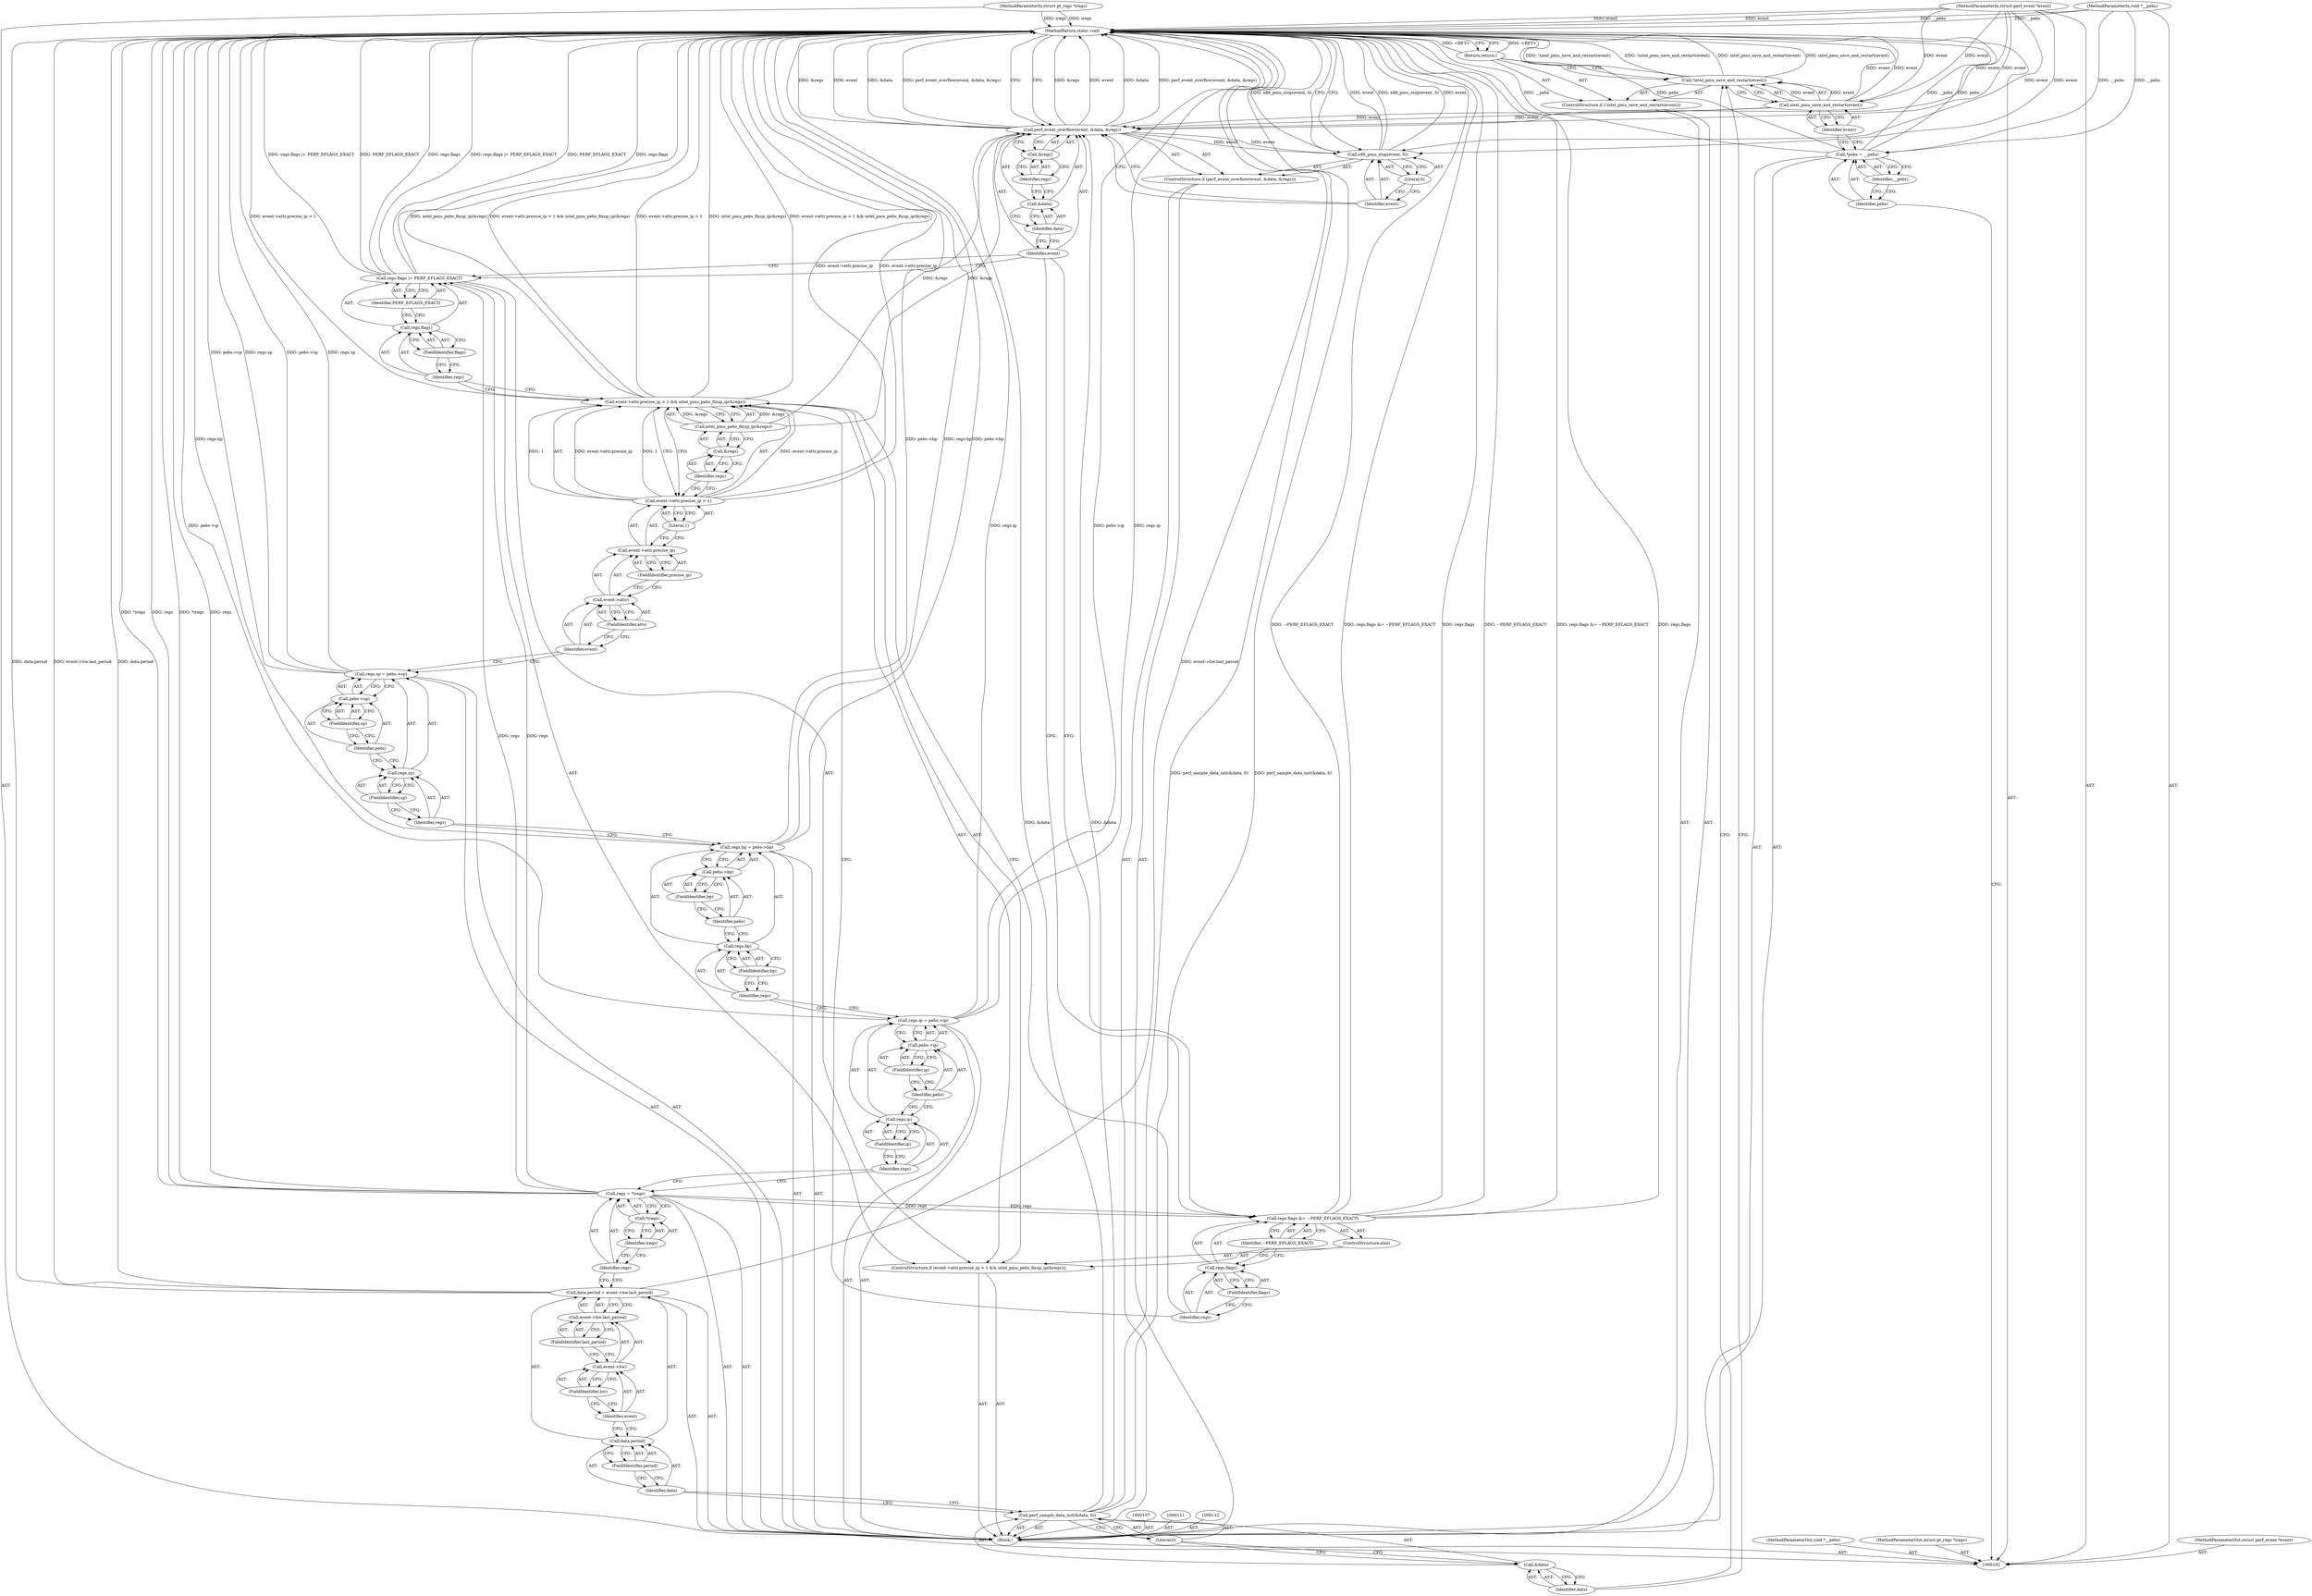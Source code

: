 digraph "0_linux_a8b0ca17b80e92faab46ee7179ba9e99ccb61233_47" {
"1000189" [label="(MethodReturn,static void)"];
"1000103" [label="(MethodParameterIn,struct perf_event *event)"];
"1000272" [label="(MethodParameterOut,struct perf_event *event)"];
"1000113" [label="(ControlStructure,if (!intel_pmu_save_and_restart(event)))"];
"1000116" [label="(Identifier,event)"];
"1000114" [label="(Call,!intel_pmu_save_and_restart(event))"];
"1000115" [label="(Call,intel_pmu_save_and_restart(event))"];
"1000117" [label="(Return,return;)"];
"1000118" [label="(Call,perf_sample_data_init(&data, 0))"];
"1000119" [label="(Call,&data)"];
"1000120" [label="(Identifier,data)"];
"1000121" [label="(Literal,0)"];
"1000122" [label="(Call,data.period = event->hw.last_period)"];
"1000123" [label="(Call,data.period)"];
"1000124" [label="(Identifier,data)"];
"1000126" [label="(Call,event->hw.last_period)"];
"1000127" [label="(Call,event->hw)"];
"1000128" [label="(Identifier,event)"];
"1000129" [label="(FieldIdentifier,hw)"];
"1000130" [label="(FieldIdentifier,last_period)"];
"1000125" [label="(FieldIdentifier,period)"];
"1000105" [label="(MethodParameterIn,void *__pebs)"];
"1000274" [label="(MethodParameterOut,void *__pebs)"];
"1000104" [label="(MethodParameterIn,struct pt_regs *iregs)"];
"1000273" [label="(MethodParameterOut,struct pt_regs *iregs)"];
"1000131" [label="(Call,regs = *iregs)"];
"1000132" [label="(Identifier,regs)"];
"1000133" [label="(Call,*iregs)"];
"1000134" [label="(Identifier,iregs)"];
"1000106" [label="(Block,)"];
"1000135" [label="(Call,regs.ip = pebs->ip)"];
"1000136" [label="(Call,regs.ip)"];
"1000137" [label="(Identifier,regs)"];
"1000139" [label="(Call,pebs->ip)"];
"1000140" [label="(Identifier,pebs)"];
"1000141" [label="(FieldIdentifier,ip)"];
"1000138" [label="(FieldIdentifier,ip)"];
"1000142" [label="(Call,regs.bp = pebs->bp)"];
"1000143" [label="(Call,regs.bp)"];
"1000144" [label="(Identifier,regs)"];
"1000146" [label="(Call,pebs->bp)"];
"1000147" [label="(Identifier,pebs)"];
"1000148" [label="(FieldIdentifier,bp)"];
"1000145" [label="(FieldIdentifier,bp)"];
"1000149" [label="(Call,regs.sp = pebs->sp)"];
"1000150" [label="(Call,regs.sp)"];
"1000151" [label="(Identifier,regs)"];
"1000153" [label="(Call,pebs->sp)"];
"1000154" [label="(Identifier,pebs)"];
"1000155" [label="(FieldIdentifier,sp)"];
"1000152" [label="(FieldIdentifier,sp)"];
"1000156" [label="(ControlStructure,if (event->attr.precise_ip > 1 && intel_pmu_pebs_fixup_ip(&regs)))"];
"1000162" [label="(FieldIdentifier,attr)"];
"1000163" [label="(FieldIdentifier,precise_ip)"];
"1000164" [label="(Literal,1)"];
"1000165" [label="(Call,intel_pmu_pebs_fixup_ip(&regs))"];
"1000157" [label="(Call,event->attr.precise_ip > 1 && intel_pmu_pebs_fixup_ip(&regs))"];
"1000158" [label="(Call,event->attr.precise_ip > 1)"];
"1000159" [label="(Call,event->attr.precise_ip)"];
"1000160" [label="(Call,event->attr)"];
"1000161" [label="(Identifier,event)"];
"1000166" [label="(Call,&regs)"];
"1000167" [label="(Identifier,regs)"];
"1000172" [label="(Identifier,PERF_EFLAGS_EXACT)"];
"1000168" [label="(Call,regs.flags |= PERF_EFLAGS_EXACT)"];
"1000169" [label="(Call,regs.flags)"];
"1000170" [label="(Identifier,regs)"];
"1000171" [label="(FieldIdentifier,flags)"];
"1000173" [label="(ControlStructure,else)"];
"1000178" [label="(Identifier,~PERF_EFLAGS_EXACT)"];
"1000174" [label="(Call,regs.flags &= ~PERF_EFLAGS_EXACT)"];
"1000175" [label="(Call,regs.flags)"];
"1000176" [label="(Identifier,regs)"];
"1000177" [label="(FieldIdentifier,flags)"];
"1000179" [label="(ControlStructure,if (perf_event_overflow(event, &data, &regs)))"];
"1000181" [label="(Identifier,event)"];
"1000182" [label="(Call,&data)"];
"1000183" [label="(Identifier,data)"];
"1000184" [label="(Call,&regs)"];
"1000185" [label="(Identifier,regs)"];
"1000180" [label="(Call,perf_event_overflow(event, &data, &regs))"];
"1000187" [label="(Identifier,event)"];
"1000188" [label="(Literal,0)"];
"1000186" [label="(Call,x86_pmu_stop(event, 0))"];
"1000108" [label="(Call,*pebs = __pebs)"];
"1000109" [label="(Identifier,pebs)"];
"1000110" [label="(Identifier,__pebs)"];
"1000189" -> "1000102"  [label="AST: "];
"1000189" -> "1000117"  [label="CFG: "];
"1000189" -> "1000186"  [label="CFG: "];
"1000189" -> "1000180"  [label="CFG: "];
"1000168" -> "1000189"  [label="DDG: regs.flags"];
"1000168" -> "1000189"  [label="DDG: regs.flags |= PERF_EFLAGS_EXACT"];
"1000168" -> "1000189"  [label="DDG: PERF_EFLAGS_EXACT"];
"1000157" -> "1000189"  [label="DDG: event->attr.precise_ip > 1 && intel_pmu_pebs_fixup_ip(&regs)"];
"1000157" -> "1000189"  [label="DDG: event->attr.precise_ip > 1"];
"1000157" -> "1000189"  [label="DDG: intel_pmu_pebs_fixup_ip(&regs)"];
"1000104" -> "1000189"  [label="DDG: iregs"];
"1000105" -> "1000189"  [label="DDG: __pebs"];
"1000114" -> "1000189"  [label="DDG: !intel_pmu_save_and_restart(event)"];
"1000114" -> "1000189"  [label="DDG: intel_pmu_save_and_restart(event)"];
"1000180" -> "1000189"  [label="DDG: &regs"];
"1000180" -> "1000189"  [label="DDG: event"];
"1000180" -> "1000189"  [label="DDG: &data"];
"1000180" -> "1000189"  [label="DDG: perf_event_overflow(event, &data, &regs)"];
"1000149" -> "1000189"  [label="DDG: pebs->sp"];
"1000149" -> "1000189"  [label="DDG: regs.sp"];
"1000118" -> "1000189"  [label="DDG: perf_sample_data_init(&data, 0)"];
"1000131" -> "1000189"  [label="DDG: *iregs"];
"1000131" -> "1000189"  [label="DDG: regs"];
"1000142" -> "1000189"  [label="DDG: pebs->bp"];
"1000142" -> "1000189"  [label="DDG: regs.bp"];
"1000115" -> "1000189"  [label="DDG: event"];
"1000174" -> "1000189"  [label="DDG: ~PERF_EFLAGS_EXACT"];
"1000174" -> "1000189"  [label="DDG: regs.flags &= ~PERF_EFLAGS_EXACT"];
"1000174" -> "1000189"  [label="DDG: regs.flags"];
"1000158" -> "1000189"  [label="DDG: event->attr.precise_ip"];
"1000186" -> "1000189"  [label="DDG: x86_pmu_stop(event, 0)"];
"1000186" -> "1000189"  [label="DDG: event"];
"1000122" -> "1000189"  [label="DDG: event->hw.last_period"];
"1000122" -> "1000189"  [label="DDG: data.period"];
"1000135" -> "1000189"  [label="DDG: pebs->ip"];
"1000135" -> "1000189"  [label="DDG: regs.ip"];
"1000103" -> "1000189"  [label="DDG: event"];
"1000108" -> "1000189"  [label="DDG: __pebs"];
"1000108" -> "1000189"  [label="DDG: pebs"];
"1000117" -> "1000189"  [label="DDG: <RET>"];
"1000103" -> "1000102"  [label="AST: "];
"1000103" -> "1000189"  [label="DDG: event"];
"1000103" -> "1000115"  [label="DDG: event"];
"1000103" -> "1000180"  [label="DDG: event"];
"1000103" -> "1000186"  [label="DDG: event"];
"1000272" -> "1000102"  [label="AST: "];
"1000113" -> "1000106"  [label="AST: "];
"1000114" -> "1000113"  [label="AST: "];
"1000117" -> "1000113"  [label="AST: "];
"1000116" -> "1000115"  [label="AST: "];
"1000116" -> "1000108"  [label="CFG: "];
"1000115" -> "1000116"  [label="CFG: "];
"1000114" -> "1000113"  [label="AST: "];
"1000114" -> "1000115"  [label="CFG: "];
"1000115" -> "1000114"  [label="AST: "];
"1000117" -> "1000114"  [label="CFG: "];
"1000120" -> "1000114"  [label="CFG: "];
"1000114" -> "1000189"  [label="DDG: !intel_pmu_save_and_restart(event)"];
"1000114" -> "1000189"  [label="DDG: intel_pmu_save_and_restart(event)"];
"1000115" -> "1000114"  [label="DDG: event"];
"1000115" -> "1000114"  [label="AST: "];
"1000115" -> "1000116"  [label="CFG: "];
"1000116" -> "1000115"  [label="AST: "];
"1000114" -> "1000115"  [label="CFG: "];
"1000115" -> "1000189"  [label="DDG: event"];
"1000115" -> "1000114"  [label="DDG: event"];
"1000103" -> "1000115"  [label="DDG: event"];
"1000115" -> "1000180"  [label="DDG: event"];
"1000117" -> "1000113"  [label="AST: "];
"1000117" -> "1000114"  [label="CFG: "];
"1000189" -> "1000117"  [label="CFG: "];
"1000117" -> "1000189"  [label="DDG: <RET>"];
"1000118" -> "1000106"  [label="AST: "];
"1000118" -> "1000121"  [label="CFG: "];
"1000119" -> "1000118"  [label="AST: "];
"1000121" -> "1000118"  [label="AST: "];
"1000124" -> "1000118"  [label="CFG: "];
"1000118" -> "1000189"  [label="DDG: perf_sample_data_init(&data, 0)"];
"1000118" -> "1000180"  [label="DDG: &data"];
"1000119" -> "1000118"  [label="AST: "];
"1000119" -> "1000120"  [label="CFG: "];
"1000120" -> "1000119"  [label="AST: "];
"1000121" -> "1000119"  [label="CFG: "];
"1000120" -> "1000119"  [label="AST: "];
"1000120" -> "1000114"  [label="CFG: "];
"1000119" -> "1000120"  [label="CFG: "];
"1000121" -> "1000118"  [label="AST: "];
"1000121" -> "1000119"  [label="CFG: "];
"1000118" -> "1000121"  [label="CFG: "];
"1000122" -> "1000106"  [label="AST: "];
"1000122" -> "1000126"  [label="CFG: "];
"1000123" -> "1000122"  [label="AST: "];
"1000126" -> "1000122"  [label="AST: "];
"1000132" -> "1000122"  [label="CFG: "];
"1000122" -> "1000189"  [label="DDG: event->hw.last_period"];
"1000122" -> "1000189"  [label="DDG: data.period"];
"1000123" -> "1000122"  [label="AST: "];
"1000123" -> "1000125"  [label="CFG: "];
"1000124" -> "1000123"  [label="AST: "];
"1000125" -> "1000123"  [label="AST: "];
"1000128" -> "1000123"  [label="CFG: "];
"1000124" -> "1000123"  [label="AST: "];
"1000124" -> "1000118"  [label="CFG: "];
"1000125" -> "1000124"  [label="CFG: "];
"1000126" -> "1000122"  [label="AST: "];
"1000126" -> "1000130"  [label="CFG: "];
"1000127" -> "1000126"  [label="AST: "];
"1000130" -> "1000126"  [label="AST: "];
"1000122" -> "1000126"  [label="CFG: "];
"1000127" -> "1000126"  [label="AST: "];
"1000127" -> "1000129"  [label="CFG: "];
"1000128" -> "1000127"  [label="AST: "];
"1000129" -> "1000127"  [label="AST: "];
"1000130" -> "1000127"  [label="CFG: "];
"1000128" -> "1000127"  [label="AST: "];
"1000128" -> "1000123"  [label="CFG: "];
"1000129" -> "1000128"  [label="CFG: "];
"1000129" -> "1000127"  [label="AST: "];
"1000129" -> "1000128"  [label="CFG: "];
"1000127" -> "1000129"  [label="CFG: "];
"1000130" -> "1000126"  [label="AST: "];
"1000130" -> "1000127"  [label="CFG: "];
"1000126" -> "1000130"  [label="CFG: "];
"1000125" -> "1000123"  [label="AST: "];
"1000125" -> "1000124"  [label="CFG: "];
"1000123" -> "1000125"  [label="CFG: "];
"1000105" -> "1000102"  [label="AST: "];
"1000105" -> "1000189"  [label="DDG: __pebs"];
"1000105" -> "1000108"  [label="DDG: __pebs"];
"1000274" -> "1000102"  [label="AST: "];
"1000104" -> "1000102"  [label="AST: "];
"1000104" -> "1000189"  [label="DDG: iregs"];
"1000273" -> "1000102"  [label="AST: "];
"1000131" -> "1000106"  [label="AST: "];
"1000131" -> "1000133"  [label="CFG: "];
"1000132" -> "1000131"  [label="AST: "];
"1000133" -> "1000131"  [label="AST: "];
"1000137" -> "1000131"  [label="CFG: "];
"1000131" -> "1000189"  [label="DDG: *iregs"];
"1000131" -> "1000189"  [label="DDG: regs"];
"1000131" -> "1000168"  [label="DDG: regs"];
"1000131" -> "1000174"  [label="DDG: regs"];
"1000132" -> "1000131"  [label="AST: "];
"1000132" -> "1000122"  [label="CFG: "];
"1000134" -> "1000132"  [label="CFG: "];
"1000133" -> "1000131"  [label="AST: "];
"1000133" -> "1000134"  [label="CFG: "];
"1000134" -> "1000133"  [label="AST: "];
"1000131" -> "1000133"  [label="CFG: "];
"1000134" -> "1000133"  [label="AST: "];
"1000134" -> "1000132"  [label="CFG: "];
"1000133" -> "1000134"  [label="CFG: "];
"1000106" -> "1000102"  [label="AST: "];
"1000107" -> "1000106"  [label="AST: "];
"1000108" -> "1000106"  [label="AST: "];
"1000111" -> "1000106"  [label="AST: "];
"1000112" -> "1000106"  [label="AST: "];
"1000113" -> "1000106"  [label="AST: "];
"1000118" -> "1000106"  [label="AST: "];
"1000122" -> "1000106"  [label="AST: "];
"1000131" -> "1000106"  [label="AST: "];
"1000135" -> "1000106"  [label="AST: "];
"1000142" -> "1000106"  [label="AST: "];
"1000149" -> "1000106"  [label="AST: "];
"1000156" -> "1000106"  [label="AST: "];
"1000179" -> "1000106"  [label="AST: "];
"1000135" -> "1000106"  [label="AST: "];
"1000135" -> "1000139"  [label="CFG: "];
"1000136" -> "1000135"  [label="AST: "];
"1000139" -> "1000135"  [label="AST: "];
"1000144" -> "1000135"  [label="CFG: "];
"1000135" -> "1000189"  [label="DDG: pebs->ip"];
"1000135" -> "1000189"  [label="DDG: regs.ip"];
"1000136" -> "1000135"  [label="AST: "];
"1000136" -> "1000138"  [label="CFG: "];
"1000137" -> "1000136"  [label="AST: "];
"1000138" -> "1000136"  [label="AST: "];
"1000140" -> "1000136"  [label="CFG: "];
"1000137" -> "1000136"  [label="AST: "];
"1000137" -> "1000131"  [label="CFG: "];
"1000138" -> "1000137"  [label="CFG: "];
"1000139" -> "1000135"  [label="AST: "];
"1000139" -> "1000141"  [label="CFG: "];
"1000140" -> "1000139"  [label="AST: "];
"1000141" -> "1000139"  [label="AST: "];
"1000135" -> "1000139"  [label="CFG: "];
"1000140" -> "1000139"  [label="AST: "];
"1000140" -> "1000136"  [label="CFG: "];
"1000141" -> "1000140"  [label="CFG: "];
"1000141" -> "1000139"  [label="AST: "];
"1000141" -> "1000140"  [label="CFG: "];
"1000139" -> "1000141"  [label="CFG: "];
"1000138" -> "1000136"  [label="AST: "];
"1000138" -> "1000137"  [label="CFG: "];
"1000136" -> "1000138"  [label="CFG: "];
"1000142" -> "1000106"  [label="AST: "];
"1000142" -> "1000146"  [label="CFG: "];
"1000143" -> "1000142"  [label="AST: "];
"1000146" -> "1000142"  [label="AST: "];
"1000151" -> "1000142"  [label="CFG: "];
"1000142" -> "1000189"  [label="DDG: pebs->bp"];
"1000142" -> "1000189"  [label="DDG: regs.bp"];
"1000143" -> "1000142"  [label="AST: "];
"1000143" -> "1000145"  [label="CFG: "];
"1000144" -> "1000143"  [label="AST: "];
"1000145" -> "1000143"  [label="AST: "];
"1000147" -> "1000143"  [label="CFG: "];
"1000144" -> "1000143"  [label="AST: "];
"1000144" -> "1000135"  [label="CFG: "];
"1000145" -> "1000144"  [label="CFG: "];
"1000146" -> "1000142"  [label="AST: "];
"1000146" -> "1000148"  [label="CFG: "];
"1000147" -> "1000146"  [label="AST: "];
"1000148" -> "1000146"  [label="AST: "];
"1000142" -> "1000146"  [label="CFG: "];
"1000147" -> "1000146"  [label="AST: "];
"1000147" -> "1000143"  [label="CFG: "];
"1000148" -> "1000147"  [label="CFG: "];
"1000148" -> "1000146"  [label="AST: "];
"1000148" -> "1000147"  [label="CFG: "];
"1000146" -> "1000148"  [label="CFG: "];
"1000145" -> "1000143"  [label="AST: "];
"1000145" -> "1000144"  [label="CFG: "];
"1000143" -> "1000145"  [label="CFG: "];
"1000149" -> "1000106"  [label="AST: "];
"1000149" -> "1000153"  [label="CFG: "];
"1000150" -> "1000149"  [label="AST: "];
"1000153" -> "1000149"  [label="AST: "];
"1000161" -> "1000149"  [label="CFG: "];
"1000149" -> "1000189"  [label="DDG: pebs->sp"];
"1000149" -> "1000189"  [label="DDG: regs.sp"];
"1000150" -> "1000149"  [label="AST: "];
"1000150" -> "1000152"  [label="CFG: "];
"1000151" -> "1000150"  [label="AST: "];
"1000152" -> "1000150"  [label="AST: "];
"1000154" -> "1000150"  [label="CFG: "];
"1000151" -> "1000150"  [label="AST: "];
"1000151" -> "1000142"  [label="CFG: "];
"1000152" -> "1000151"  [label="CFG: "];
"1000153" -> "1000149"  [label="AST: "];
"1000153" -> "1000155"  [label="CFG: "];
"1000154" -> "1000153"  [label="AST: "];
"1000155" -> "1000153"  [label="AST: "];
"1000149" -> "1000153"  [label="CFG: "];
"1000154" -> "1000153"  [label="AST: "];
"1000154" -> "1000150"  [label="CFG: "];
"1000155" -> "1000154"  [label="CFG: "];
"1000155" -> "1000153"  [label="AST: "];
"1000155" -> "1000154"  [label="CFG: "];
"1000153" -> "1000155"  [label="CFG: "];
"1000152" -> "1000150"  [label="AST: "];
"1000152" -> "1000151"  [label="CFG: "];
"1000150" -> "1000152"  [label="CFG: "];
"1000156" -> "1000106"  [label="AST: "];
"1000157" -> "1000156"  [label="AST: "];
"1000168" -> "1000156"  [label="AST: "];
"1000173" -> "1000156"  [label="AST: "];
"1000162" -> "1000160"  [label="AST: "];
"1000162" -> "1000161"  [label="CFG: "];
"1000160" -> "1000162"  [label="CFG: "];
"1000163" -> "1000159"  [label="AST: "];
"1000163" -> "1000160"  [label="CFG: "];
"1000159" -> "1000163"  [label="CFG: "];
"1000164" -> "1000158"  [label="AST: "];
"1000164" -> "1000159"  [label="CFG: "];
"1000158" -> "1000164"  [label="CFG: "];
"1000165" -> "1000157"  [label="AST: "];
"1000165" -> "1000166"  [label="CFG: "];
"1000166" -> "1000165"  [label="AST: "];
"1000157" -> "1000165"  [label="CFG: "];
"1000165" -> "1000157"  [label="DDG: &regs"];
"1000165" -> "1000180"  [label="DDG: &regs"];
"1000157" -> "1000156"  [label="AST: "];
"1000157" -> "1000158"  [label="CFG: "];
"1000157" -> "1000165"  [label="CFG: "];
"1000158" -> "1000157"  [label="AST: "];
"1000165" -> "1000157"  [label="AST: "];
"1000170" -> "1000157"  [label="CFG: "];
"1000176" -> "1000157"  [label="CFG: "];
"1000157" -> "1000189"  [label="DDG: event->attr.precise_ip > 1 && intel_pmu_pebs_fixup_ip(&regs)"];
"1000157" -> "1000189"  [label="DDG: event->attr.precise_ip > 1"];
"1000157" -> "1000189"  [label="DDG: intel_pmu_pebs_fixup_ip(&regs)"];
"1000158" -> "1000157"  [label="DDG: event->attr.precise_ip"];
"1000158" -> "1000157"  [label="DDG: 1"];
"1000165" -> "1000157"  [label="DDG: &regs"];
"1000158" -> "1000157"  [label="AST: "];
"1000158" -> "1000164"  [label="CFG: "];
"1000159" -> "1000158"  [label="AST: "];
"1000164" -> "1000158"  [label="AST: "];
"1000167" -> "1000158"  [label="CFG: "];
"1000157" -> "1000158"  [label="CFG: "];
"1000158" -> "1000189"  [label="DDG: event->attr.precise_ip"];
"1000158" -> "1000157"  [label="DDG: event->attr.precise_ip"];
"1000158" -> "1000157"  [label="DDG: 1"];
"1000159" -> "1000158"  [label="AST: "];
"1000159" -> "1000163"  [label="CFG: "];
"1000160" -> "1000159"  [label="AST: "];
"1000163" -> "1000159"  [label="AST: "];
"1000164" -> "1000159"  [label="CFG: "];
"1000160" -> "1000159"  [label="AST: "];
"1000160" -> "1000162"  [label="CFG: "];
"1000161" -> "1000160"  [label="AST: "];
"1000162" -> "1000160"  [label="AST: "];
"1000163" -> "1000160"  [label="CFG: "];
"1000161" -> "1000160"  [label="AST: "];
"1000161" -> "1000149"  [label="CFG: "];
"1000162" -> "1000161"  [label="CFG: "];
"1000166" -> "1000165"  [label="AST: "];
"1000166" -> "1000167"  [label="CFG: "];
"1000167" -> "1000166"  [label="AST: "];
"1000165" -> "1000166"  [label="CFG: "];
"1000167" -> "1000166"  [label="AST: "];
"1000167" -> "1000158"  [label="CFG: "];
"1000166" -> "1000167"  [label="CFG: "];
"1000172" -> "1000168"  [label="AST: "];
"1000172" -> "1000169"  [label="CFG: "];
"1000168" -> "1000172"  [label="CFG: "];
"1000168" -> "1000156"  [label="AST: "];
"1000168" -> "1000172"  [label="CFG: "];
"1000169" -> "1000168"  [label="AST: "];
"1000172" -> "1000168"  [label="AST: "];
"1000181" -> "1000168"  [label="CFG: "];
"1000168" -> "1000189"  [label="DDG: regs.flags"];
"1000168" -> "1000189"  [label="DDG: regs.flags |= PERF_EFLAGS_EXACT"];
"1000168" -> "1000189"  [label="DDG: PERF_EFLAGS_EXACT"];
"1000131" -> "1000168"  [label="DDG: regs"];
"1000169" -> "1000168"  [label="AST: "];
"1000169" -> "1000171"  [label="CFG: "];
"1000170" -> "1000169"  [label="AST: "];
"1000171" -> "1000169"  [label="AST: "];
"1000172" -> "1000169"  [label="CFG: "];
"1000170" -> "1000169"  [label="AST: "];
"1000170" -> "1000157"  [label="CFG: "];
"1000171" -> "1000170"  [label="CFG: "];
"1000171" -> "1000169"  [label="AST: "];
"1000171" -> "1000170"  [label="CFG: "];
"1000169" -> "1000171"  [label="CFG: "];
"1000173" -> "1000156"  [label="AST: "];
"1000174" -> "1000173"  [label="AST: "];
"1000178" -> "1000174"  [label="AST: "];
"1000178" -> "1000175"  [label="CFG: "];
"1000174" -> "1000178"  [label="CFG: "];
"1000174" -> "1000173"  [label="AST: "];
"1000174" -> "1000178"  [label="CFG: "];
"1000175" -> "1000174"  [label="AST: "];
"1000178" -> "1000174"  [label="AST: "];
"1000181" -> "1000174"  [label="CFG: "];
"1000174" -> "1000189"  [label="DDG: ~PERF_EFLAGS_EXACT"];
"1000174" -> "1000189"  [label="DDG: regs.flags &= ~PERF_EFLAGS_EXACT"];
"1000174" -> "1000189"  [label="DDG: regs.flags"];
"1000131" -> "1000174"  [label="DDG: regs"];
"1000175" -> "1000174"  [label="AST: "];
"1000175" -> "1000177"  [label="CFG: "];
"1000176" -> "1000175"  [label="AST: "];
"1000177" -> "1000175"  [label="AST: "];
"1000178" -> "1000175"  [label="CFG: "];
"1000176" -> "1000175"  [label="AST: "];
"1000176" -> "1000157"  [label="CFG: "];
"1000177" -> "1000176"  [label="CFG: "];
"1000177" -> "1000175"  [label="AST: "];
"1000177" -> "1000176"  [label="CFG: "];
"1000175" -> "1000177"  [label="CFG: "];
"1000179" -> "1000106"  [label="AST: "];
"1000180" -> "1000179"  [label="AST: "];
"1000186" -> "1000179"  [label="AST: "];
"1000181" -> "1000180"  [label="AST: "];
"1000181" -> "1000168"  [label="CFG: "];
"1000181" -> "1000174"  [label="CFG: "];
"1000183" -> "1000181"  [label="CFG: "];
"1000182" -> "1000180"  [label="AST: "];
"1000182" -> "1000183"  [label="CFG: "];
"1000183" -> "1000182"  [label="AST: "];
"1000185" -> "1000182"  [label="CFG: "];
"1000183" -> "1000182"  [label="AST: "];
"1000183" -> "1000181"  [label="CFG: "];
"1000182" -> "1000183"  [label="CFG: "];
"1000184" -> "1000180"  [label="AST: "];
"1000184" -> "1000185"  [label="CFG: "];
"1000185" -> "1000184"  [label="AST: "];
"1000180" -> "1000184"  [label="CFG: "];
"1000185" -> "1000184"  [label="AST: "];
"1000185" -> "1000182"  [label="CFG: "];
"1000184" -> "1000185"  [label="CFG: "];
"1000180" -> "1000179"  [label="AST: "];
"1000180" -> "1000184"  [label="CFG: "];
"1000181" -> "1000180"  [label="AST: "];
"1000182" -> "1000180"  [label="AST: "];
"1000184" -> "1000180"  [label="AST: "];
"1000187" -> "1000180"  [label="CFG: "];
"1000189" -> "1000180"  [label="CFG: "];
"1000180" -> "1000189"  [label="DDG: &regs"];
"1000180" -> "1000189"  [label="DDG: event"];
"1000180" -> "1000189"  [label="DDG: &data"];
"1000180" -> "1000189"  [label="DDG: perf_event_overflow(event, &data, &regs)"];
"1000115" -> "1000180"  [label="DDG: event"];
"1000103" -> "1000180"  [label="DDG: event"];
"1000118" -> "1000180"  [label="DDG: &data"];
"1000165" -> "1000180"  [label="DDG: &regs"];
"1000180" -> "1000186"  [label="DDG: event"];
"1000187" -> "1000186"  [label="AST: "];
"1000187" -> "1000180"  [label="CFG: "];
"1000188" -> "1000187"  [label="CFG: "];
"1000188" -> "1000186"  [label="AST: "];
"1000188" -> "1000187"  [label="CFG: "];
"1000186" -> "1000188"  [label="CFG: "];
"1000186" -> "1000179"  [label="AST: "];
"1000186" -> "1000188"  [label="CFG: "];
"1000187" -> "1000186"  [label="AST: "];
"1000188" -> "1000186"  [label="AST: "];
"1000189" -> "1000186"  [label="CFG: "];
"1000186" -> "1000189"  [label="DDG: x86_pmu_stop(event, 0)"];
"1000186" -> "1000189"  [label="DDG: event"];
"1000180" -> "1000186"  [label="DDG: event"];
"1000103" -> "1000186"  [label="DDG: event"];
"1000108" -> "1000106"  [label="AST: "];
"1000108" -> "1000110"  [label="CFG: "];
"1000109" -> "1000108"  [label="AST: "];
"1000110" -> "1000108"  [label="AST: "];
"1000116" -> "1000108"  [label="CFG: "];
"1000108" -> "1000189"  [label="DDG: __pebs"];
"1000108" -> "1000189"  [label="DDG: pebs"];
"1000105" -> "1000108"  [label="DDG: __pebs"];
"1000109" -> "1000108"  [label="AST: "];
"1000109" -> "1000102"  [label="CFG: "];
"1000110" -> "1000109"  [label="CFG: "];
"1000110" -> "1000108"  [label="AST: "];
"1000110" -> "1000109"  [label="CFG: "];
"1000108" -> "1000110"  [label="CFG: "];
}
